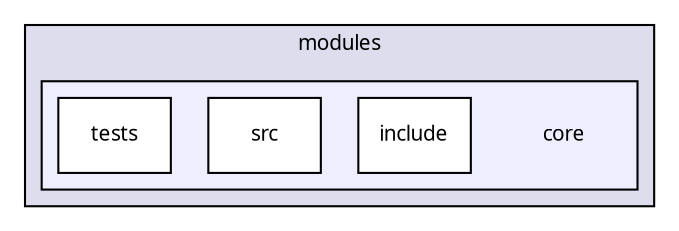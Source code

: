 digraph "core" {
  compound=true
  node [ fontsize="10", fontname="FreeSans.ttf"];
  edge [ labelfontsize="10", labelfontname="FreeSans.ttf"];
  subgraph clusterdir_e05d7e2b1ecd646af5bb94391405f3b5 {
    graph [ bgcolor="#ddddee", pencolor="black", label="modules" fontname="FreeSans.ttf", fontsize="10", URL="dir_e05d7e2b1ecd646af5bb94391405f3b5.html"]
  subgraph clusterdir_6d4da112a1331882b0b6514a341190a0 {
    graph [ bgcolor="#eeeeff", pencolor="black", label="" URL="dir_6d4da112a1331882b0b6514a341190a0.html"];
    dir_6d4da112a1331882b0b6514a341190a0 [shape=plaintext label="core"];
    dir_a9796c9e39ac7e13d6bbfc7502720b2e [shape=box label="include" color="black" fillcolor="white" style="filled" URL="dir_a9796c9e39ac7e13d6bbfc7502720b2e.html"];
    dir_23a40276a19143fa3e703d4deb108ec1 [shape=box label="src" color="black" fillcolor="white" style="filled" URL="dir_23a40276a19143fa3e703d4deb108ec1.html"];
    dir_c6f9aeacb765a7d7552e64c027b72504 [shape=box label="tests" color="black" fillcolor="white" style="filled" URL="dir_c6f9aeacb765a7d7552e64c027b72504.html"];
  }
  }
}
